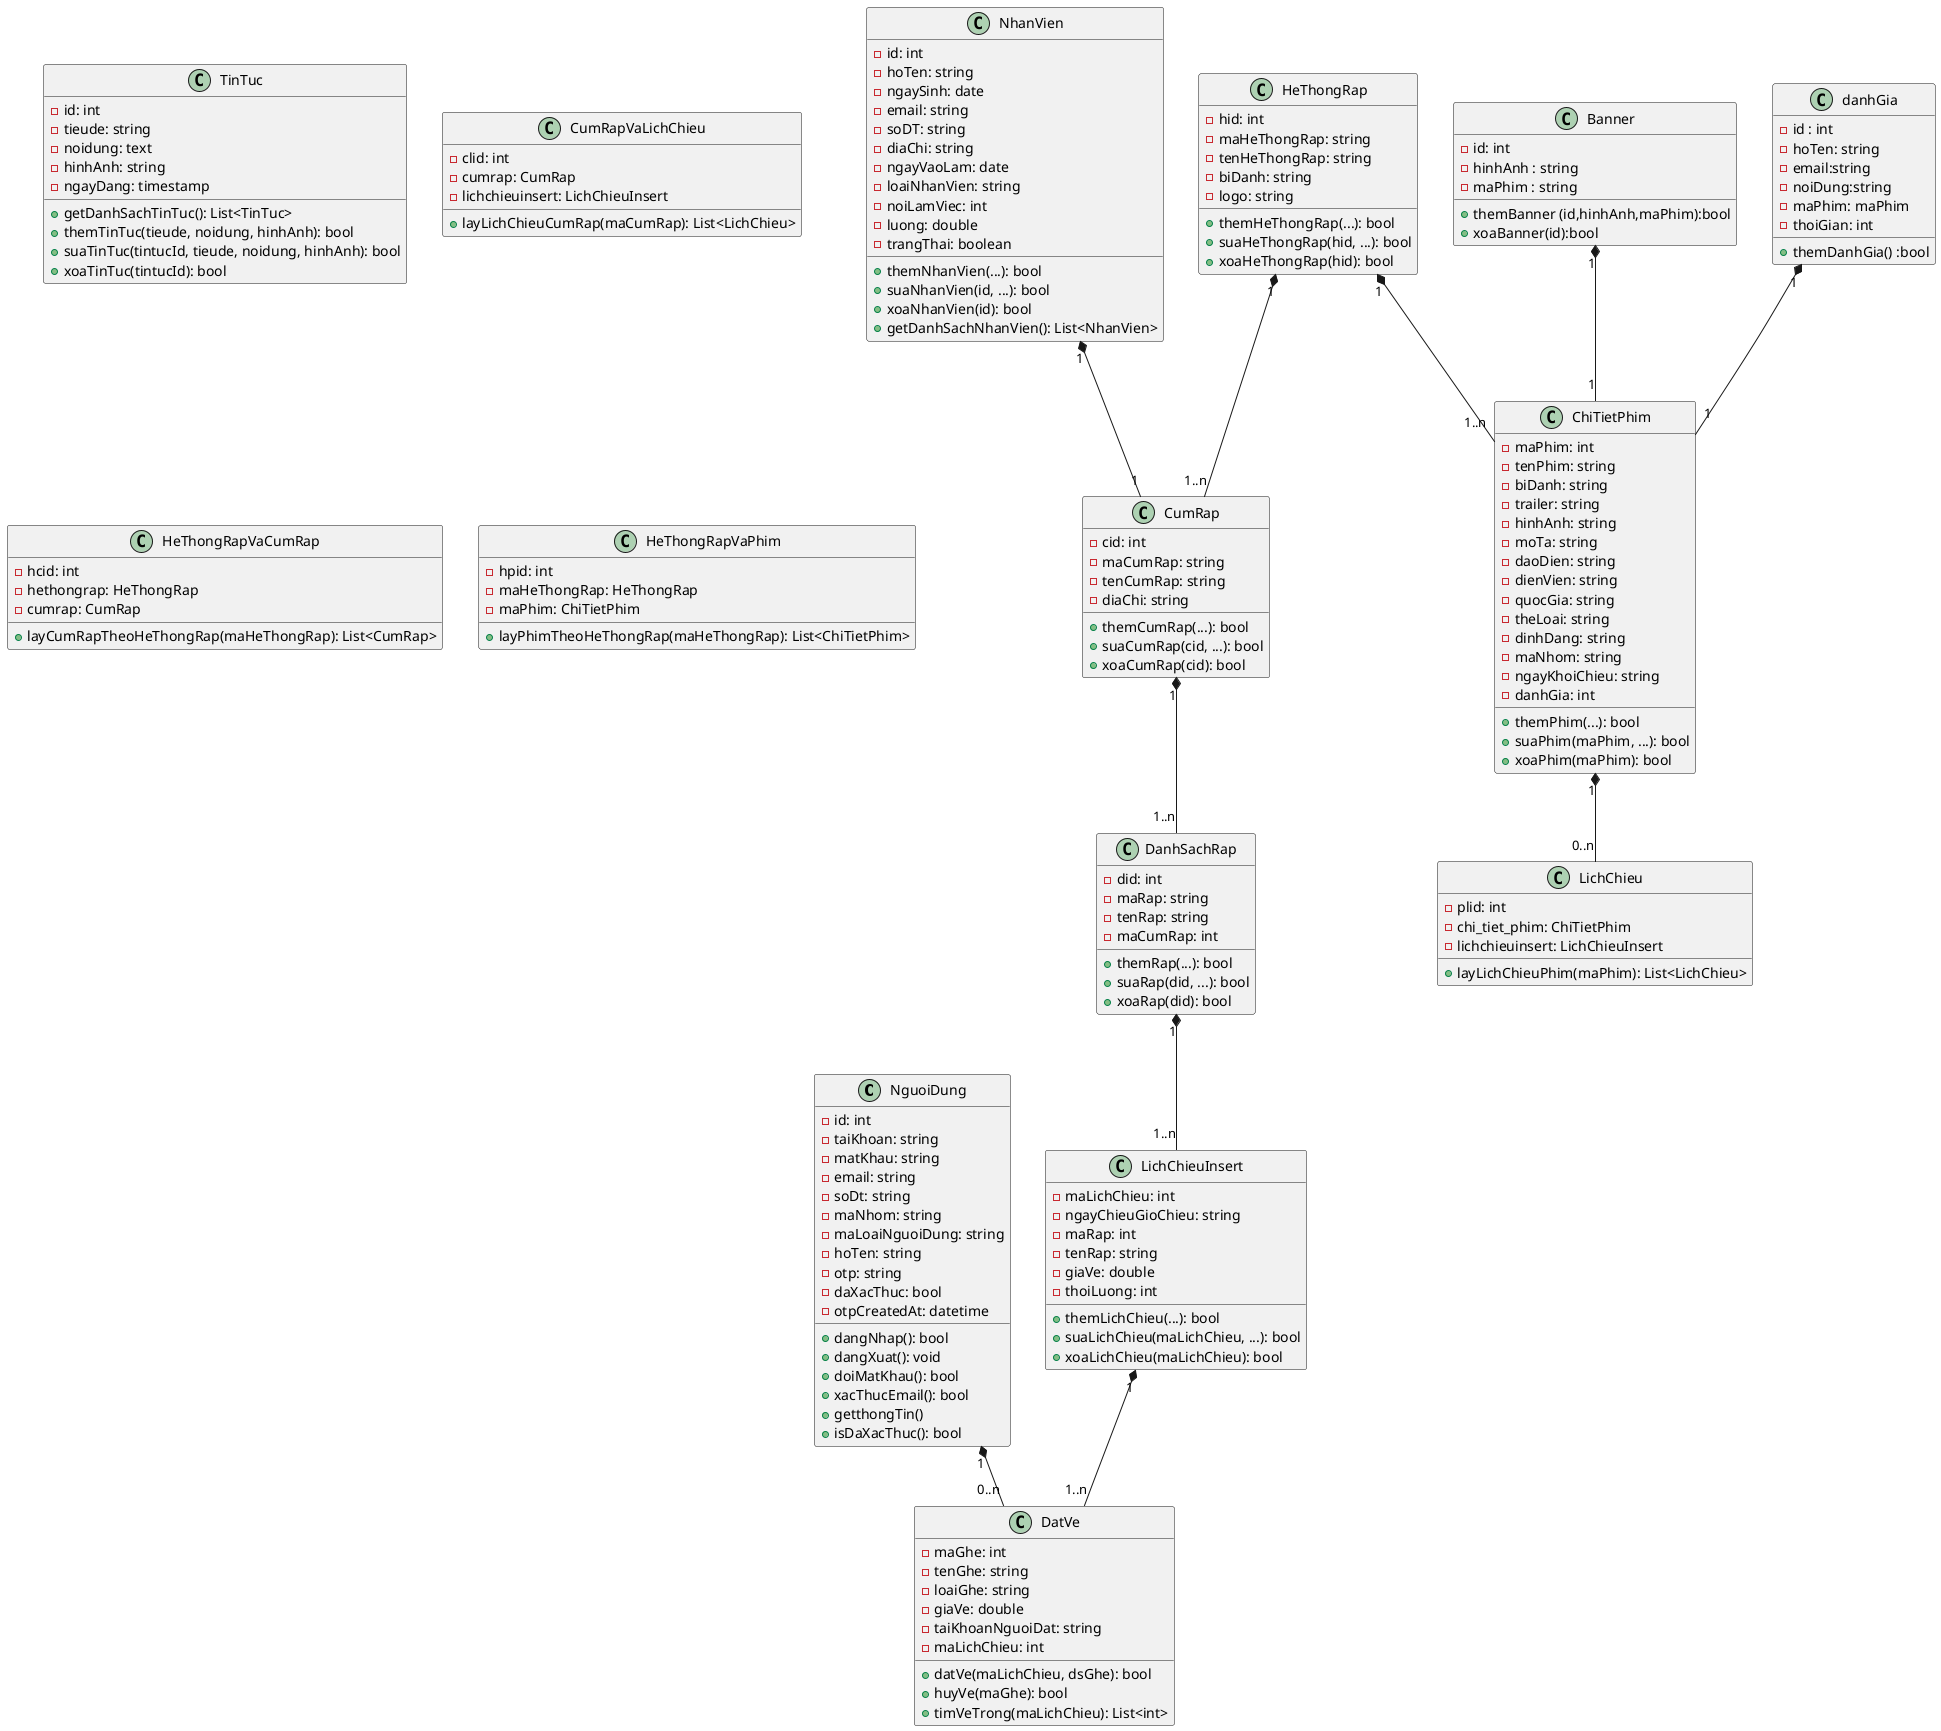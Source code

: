 @startuml class

class NguoiDung {
    - id: int
    - taiKhoan: string
    - matKhau: string
    - email: string
    - soDt: string
    - maNhom: string
    - maLoaiNguoiDung: string
    - hoTen: string
    - otp: string
    - daXacThuc: bool
    - otpCreatedAt: datetime
    + dangNhap(): bool
    + dangXuat(): void
    + doiMatKhau(): bool
    + xacThucEmail(): bool
    + getthongTin()
    + isDaXacThuc(): bool
}
class Banner {
    - id: int 
    - hinhAnh : string 
    - maPhim : string 
    + themBanner (id,hinhAnh,maPhim):bool
    + xoaBanner(id):bool
}
class TinTuc {
    - id: int
    - tieude: string
    - noidung: text
    - hinhAnh: string
    - ngayDang: timestamp
    + getDanhSachTinTuc(): List<TinTuc>
    + themTinTuc(tieude, noidung, hinhAnh): bool
    + suaTinTuc(tintucId, tieude, noidung, hinhAnh): bool
    + xoaTinTuc(tintucId): bool
}

class CumRap {
    - cid: int
    - maCumRap: string
    - tenCumRap: string
    - diaChi: string
    + themCumRap(...): bool
    + suaCumRap(cid, ...): bool
    + xoaCumRap(cid): bool
}

class DanhSachRap {
    - did: int
    - maRap: string
    - tenRap: string
    - maCumRap: int
    + themRap(...): bool
    + suaRap(did, ...): bool
    + xoaRap(did): bool
}

class HeThongRap {
    - hid: int
    - maHeThongRap: string
    - tenHeThongRap: string
    - biDanh: string
    - logo: string
    + themHeThongRap(...): bool
    + suaHeThongRap(hid, ...): bool
    + xoaHeThongRap(hid): bool
}

class LichChieuInsert {
    - maLichChieu: int
    - ngayChieuGioChieu: string
    - maRap: int
    - tenRap: string
    - giaVe: double
    - thoiLuong: int
    + themLichChieu(...): bool
    + suaLichChieu(maLichChieu, ...): bool
    + xoaLichChieu(maLichChieu): bool
}

class DatVe {
    - maGhe: int
    - tenGhe: string
    - loaiGhe: string
    - giaVe: double
    - taiKhoanNguoiDat: string
    - maLichChieu: int
    + datVe(maLichChieu, dsGhe): bool
    + huyVe(maGhe): bool
    + timVeTrong(maLichChieu): List<int>
}

class LichChieu {
    - plid: int
    - chi_tiet_phim: ChiTietPhim
    - lichchieuinsert: LichChieuInsert
    + layLichChieuPhim(maPhim): List<LichChieu>
}

class CumRapVaLichChieu {
    - clid: int
    - cumrap: CumRap
    - lichchieuinsert: LichChieuInsert
    + layLichChieuCumRap(maCumRap): List<LichChieu>
}

class HeThongRapVaCumRap {
    - hcid: int
    - hethongrap: HeThongRap
    - cumrap: CumRap
    + layCumRapTheoHeThongRap(maHeThongRap): List<CumRap>
}

class HeThongRapVaPhim {
    - hpid: int
    - maHeThongRap: HeThongRap
    - maPhim: ChiTietPhim
    + layPhimTheoHeThongRap(maHeThongRap): List<ChiTietPhim>
}
class danhGia {
    -id : int
    -hoTen: string
    -email:string
    -noiDung:string
    -maPhim: maPhim
    -thoiGian: int
    + themDanhGia() :bool
}
class ChiTietPhim {
- maPhim: int
- tenPhim: string
- biDanh: string
- trailer: string
- hinhAnh: string
- moTa: string
- daoDien: string
- dienVien: string
- quocGia: string
- theLoai: string
- dinhDang: string
- maNhom: string
- ngayKhoiChieu: string
- danhGia: int
+ themPhim(...): bool
+ suaPhim(maPhim, ...): bool
+ xoaPhim(maPhim): bool
}

class NhanVien {
- id: int
- hoTen: string
- ngaySinh: date
- email: string
- soDT: string
- diaChi: string
- ngayVaoLam: date
- loaiNhanVien: string
- noiLamViec: int
- luong: double
- trangThai: boolean
+ themNhanVien(...): bool
+ suaNhanVien(id, ...): bool
+ xoaNhanVien(id): bool
+ getDanhSachNhanVien(): List<NhanVien>
}
NguoiDung "1" *-- "0..n" DatVe
ChiTietPhim "1" *-- "0..n" LichChieu
CumRap "1" *-- "1..n" DanhSachRap
DanhSachRap "1" *-- "1..n" LichChieuInsert
LichChieuInsert "1" *-- "1..n" DatVe
HeThongRap "1" *-- "1..n" CumRap
HeThongRap "1" *-- "1..n" ChiTietPhim
Banner "1"*--"1" ChiTietPhim
danhGia "1"*--"1" ChiTietPhim
NhanVien "1" *-- "1" CumRap
@enduml
